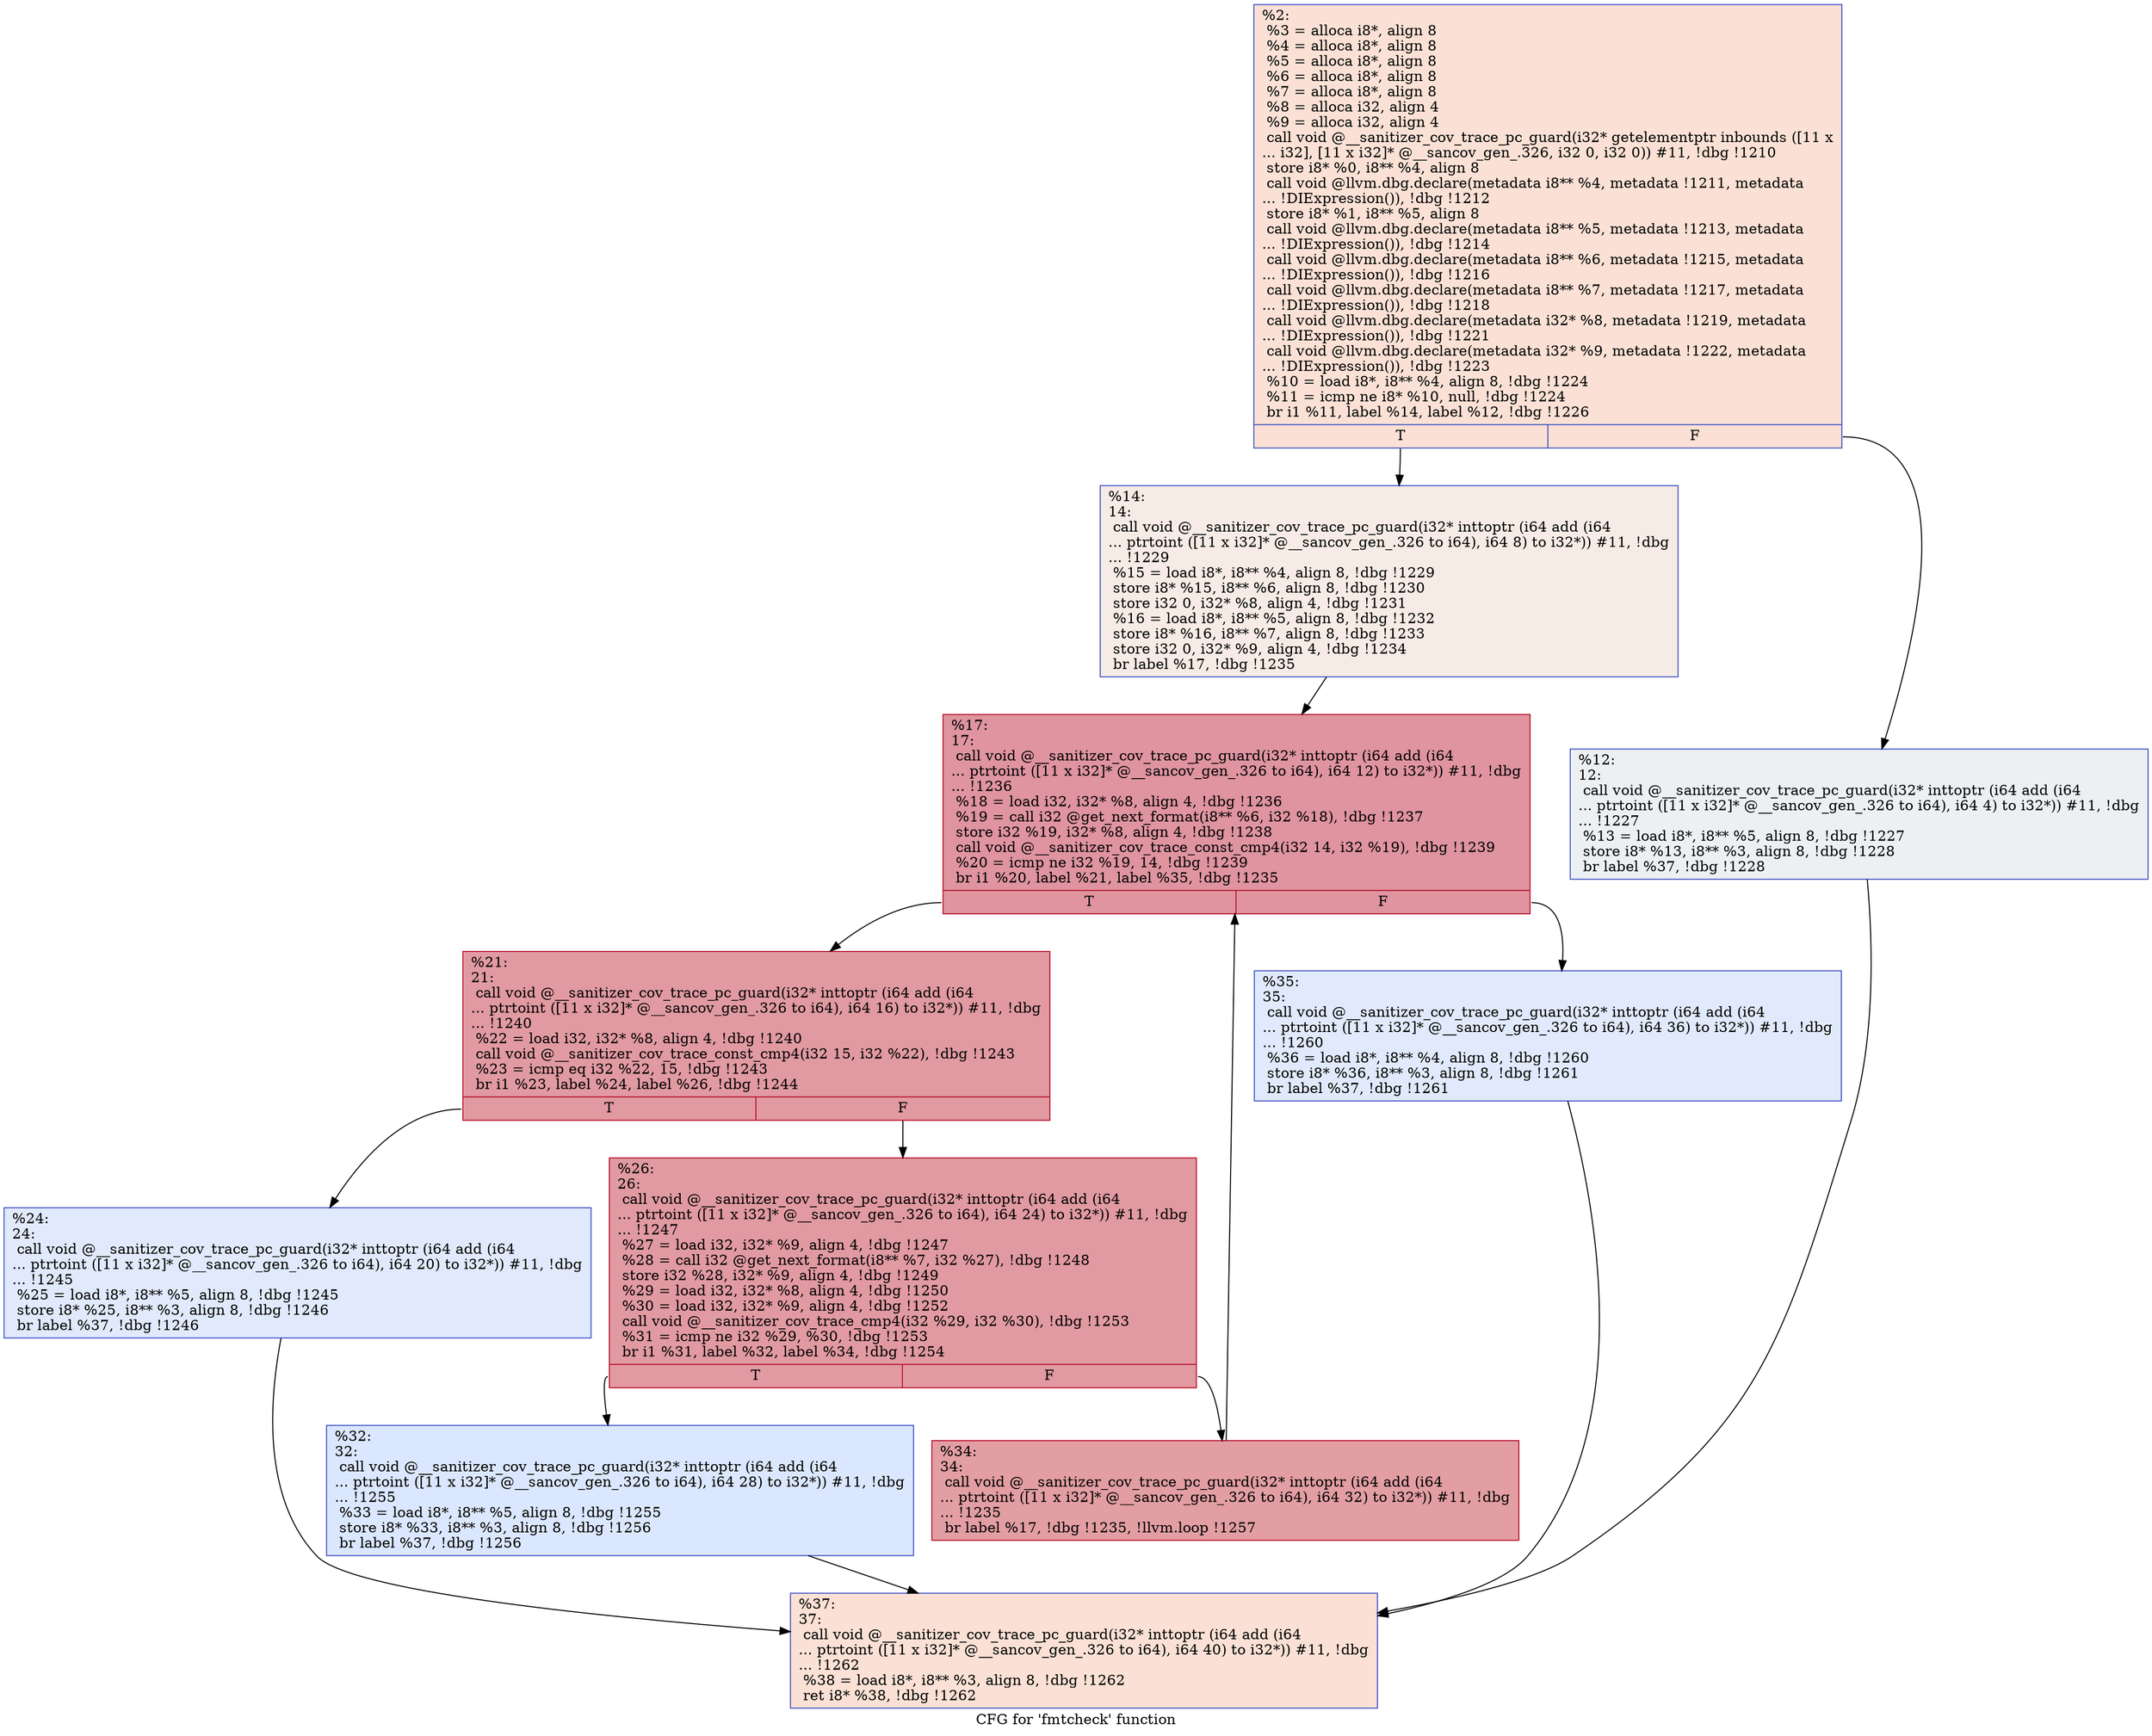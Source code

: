 digraph "CFG for 'fmtcheck' function" {
	label="CFG for 'fmtcheck' function";

	Node0x563715c94280 [shape=record,color="#3d50c3ff", style=filled, fillcolor="#f7bca170",label="{%2:\l  %3 = alloca i8*, align 8\l  %4 = alloca i8*, align 8\l  %5 = alloca i8*, align 8\l  %6 = alloca i8*, align 8\l  %7 = alloca i8*, align 8\l  %8 = alloca i32, align 4\l  %9 = alloca i32, align 4\l  call void @__sanitizer_cov_trace_pc_guard(i32* getelementptr inbounds ([11 x\l... i32], [11 x i32]* @__sancov_gen_.326, i32 0, i32 0)) #11, !dbg !1210\l  store i8* %0, i8** %4, align 8\l  call void @llvm.dbg.declare(metadata i8** %4, metadata !1211, metadata\l... !DIExpression()), !dbg !1212\l  store i8* %1, i8** %5, align 8\l  call void @llvm.dbg.declare(metadata i8** %5, metadata !1213, metadata\l... !DIExpression()), !dbg !1214\l  call void @llvm.dbg.declare(metadata i8** %6, metadata !1215, metadata\l... !DIExpression()), !dbg !1216\l  call void @llvm.dbg.declare(metadata i8** %7, metadata !1217, metadata\l... !DIExpression()), !dbg !1218\l  call void @llvm.dbg.declare(metadata i32* %8, metadata !1219, metadata\l... !DIExpression()), !dbg !1221\l  call void @llvm.dbg.declare(metadata i32* %9, metadata !1222, metadata\l... !DIExpression()), !dbg !1223\l  %10 = load i8*, i8** %4, align 8, !dbg !1224\l  %11 = icmp ne i8* %10, null, !dbg !1224\l  br i1 %11, label %14, label %12, !dbg !1226\l|{<s0>T|<s1>F}}"];
	Node0x563715c94280:s0 -> Node0x563715c943e0;
	Node0x563715c94280:s1 -> Node0x563715c94390;
	Node0x563715c94390 [shape=record,color="#3d50c3ff", style=filled, fillcolor="#d6dce470",label="{%12:\l12:                                               \l  call void @__sanitizer_cov_trace_pc_guard(i32* inttoptr (i64 add (i64\l... ptrtoint ([11 x i32]* @__sancov_gen_.326 to i64), i64 4) to i32*)) #11, !dbg\l... !1227\l  %13 = load i8*, i8** %5, align 8, !dbg !1227\l  store i8* %13, i8** %3, align 8, !dbg !1228\l  br label %37, !dbg !1228\l}"];
	Node0x563715c94390 -> Node0x563715c94660;
	Node0x563715c943e0 [shape=record,color="#3d50c3ff", style=filled, fillcolor="#ecd3c570",label="{%14:\l14:                                               \l  call void @__sanitizer_cov_trace_pc_guard(i32* inttoptr (i64 add (i64\l... ptrtoint ([11 x i32]* @__sancov_gen_.326 to i64), i64 8) to i32*)) #11, !dbg\l... !1229\l  %15 = load i8*, i8** %4, align 8, !dbg !1229\l  store i8* %15, i8** %6, align 8, !dbg !1230\l  store i32 0, i32* %8, align 4, !dbg !1231\l  %16 = load i8*, i8** %5, align 8, !dbg !1232\l  store i8* %16, i8** %7, align 8, !dbg !1233\l  store i32 0, i32* %9, align 4, !dbg !1234\l  br label %17, !dbg !1235\l}"];
	Node0x563715c943e0 -> Node0x563715c94430;
	Node0x563715c94430 [shape=record,color="#b70d28ff", style=filled, fillcolor="#b70d2870",label="{%17:\l17:                                               \l  call void @__sanitizer_cov_trace_pc_guard(i32* inttoptr (i64 add (i64\l... ptrtoint ([11 x i32]* @__sancov_gen_.326 to i64), i64 12) to i32*)) #11, !dbg\l... !1236\l  %18 = load i32, i32* %8, align 4, !dbg !1236\l  %19 = call i32 @get_next_format(i8** %6, i32 %18), !dbg !1237\l  store i32 %19, i32* %8, align 4, !dbg !1238\l  call void @__sanitizer_cov_trace_const_cmp4(i32 14, i32 %19), !dbg !1239\l  %20 = icmp ne i32 %19, 14, !dbg !1239\l  br i1 %20, label %21, label %35, !dbg !1235\l|{<s0>T|<s1>F}}"];
	Node0x563715c94430:s0 -> Node0x563715c94480;
	Node0x563715c94430:s1 -> Node0x563715c94610;
	Node0x563715c94480 [shape=record,color="#b70d28ff", style=filled, fillcolor="#bb1b2c70",label="{%21:\l21:                                               \l  call void @__sanitizer_cov_trace_pc_guard(i32* inttoptr (i64 add (i64\l... ptrtoint ([11 x i32]* @__sancov_gen_.326 to i64), i64 16) to i32*)) #11, !dbg\l... !1240\l  %22 = load i32, i32* %8, align 4, !dbg !1240\l  call void @__sanitizer_cov_trace_const_cmp4(i32 15, i32 %22), !dbg !1243\l  %23 = icmp eq i32 %22, 15, !dbg !1243\l  br i1 %23, label %24, label %26, !dbg !1244\l|{<s0>T|<s1>F}}"];
	Node0x563715c94480:s0 -> Node0x563715c944d0;
	Node0x563715c94480:s1 -> Node0x563715c94520;
	Node0x563715c944d0 [shape=record,color="#3d50c3ff", style=filled, fillcolor="#b9d0f970",label="{%24:\l24:                                               \l  call void @__sanitizer_cov_trace_pc_guard(i32* inttoptr (i64 add (i64\l... ptrtoint ([11 x i32]* @__sancov_gen_.326 to i64), i64 20) to i32*)) #11, !dbg\l... !1245\l  %25 = load i8*, i8** %5, align 8, !dbg !1245\l  store i8* %25, i8** %3, align 8, !dbg !1246\l  br label %37, !dbg !1246\l}"];
	Node0x563715c944d0 -> Node0x563715c94660;
	Node0x563715c94520 [shape=record,color="#b70d28ff", style=filled, fillcolor="#bb1b2c70",label="{%26:\l26:                                               \l  call void @__sanitizer_cov_trace_pc_guard(i32* inttoptr (i64 add (i64\l... ptrtoint ([11 x i32]* @__sancov_gen_.326 to i64), i64 24) to i32*)) #11, !dbg\l... !1247\l  %27 = load i32, i32* %9, align 4, !dbg !1247\l  %28 = call i32 @get_next_format(i8** %7, i32 %27), !dbg !1248\l  store i32 %28, i32* %9, align 4, !dbg !1249\l  %29 = load i32, i32* %8, align 4, !dbg !1250\l  %30 = load i32, i32* %9, align 4, !dbg !1252\l  call void @__sanitizer_cov_trace_cmp4(i32 %29, i32 %30), !dbg !1253\l  %31 = icmp ne i32 %29, %30, !dbg !1253\l  br i1 %31, label %32, label %34, !dbg !1254\l|{<s0>T|<s1>F}}"];
	Node0x563715c94520:s0 -> Node0x563715c94570;
	Node0x563715c94520:s1 -> Node0x563715c945c0;
	Node0x563715c94570 [shape=record,color="#3d50c3ff", style=filled, fillcolor="#aec9fc70",label="{%32:\l32:                                               \l  call void @__sanitizer_cov_trace_pc_guard(i32* inttoptr (i64 add (i64\l... ptrtoint ([11 x i32]* @__sancov_gen_.326 to i64), i64 28) to i32*)) #11, !dbg\l... !1255\l  %33 = load i8*, i8** %5, align 8, !dbg !1255\l  store i8* %33, i8** %3, align 8, !dbg !1256\l  br label %37, !dbg !1256\l}"];
	Node0x563715c94570 -> Node0x563715c94660;
	Node0x563715c945c0 [shape=record,color="#b70d28ff", style=filled, fillcolor="#be242e70",label="{%34:\l34:                                               \l  call void @__sanitizer_cov_trace_pc_guard(i32* inttoptr (i64 add (i64\l... ptrtoint ([11 x i32]* @__sancov_gen_.326 to i64), i64 32) to i32*)) #11, !dbg\l... !1235\l  br label %17, !dbg !1235, !llvm.loop !1257\l}"];
	Node0x563715c945c0 -> Node0x563715c94430;
	Node0x563715c94610 [shape=record,color="#3d50c3ff", style=filled, fillcolor="#b9d0f970",label="{%35:\l35:                                               \l  call void @__sanitizer_cov_trace_pc_guard(i32* inttoptr (i64 add (i64\l... ptrtoint ([11 x i32]* @__sancov_gen_.326 to i64), i64 36) to i32*)) #11, !dbg\l... !1260\l  %36 = load i8*, i8** %4, align 8, !dbg !1260\l  store i8* %36, i8** %3, align 8, !dbg !1261\l  br label %37, !dbg !1261\l}"];
	Node0x563715c94610 -> Node0x563715c94660;
	Node0x563715c94660 [shape=record,color="#3d50c3ff", style=filled, fillcolor="#f7bca170",label="{%37:\l37:                                               \l  call void @__sanitizer_cov_trace_pc_guard(i32* inttoptr (i64 add (i64\l... ptrtoint ([11 x i32]* @__sancov_gen_.326 to i64), i64 40) to i32*)) #11, !dbg\l... !1262\l  %38 = load i8*, i8** %3, align 8, !dbg !1262\l  ret i8* %38, !dbg !1262\l}"];
}
